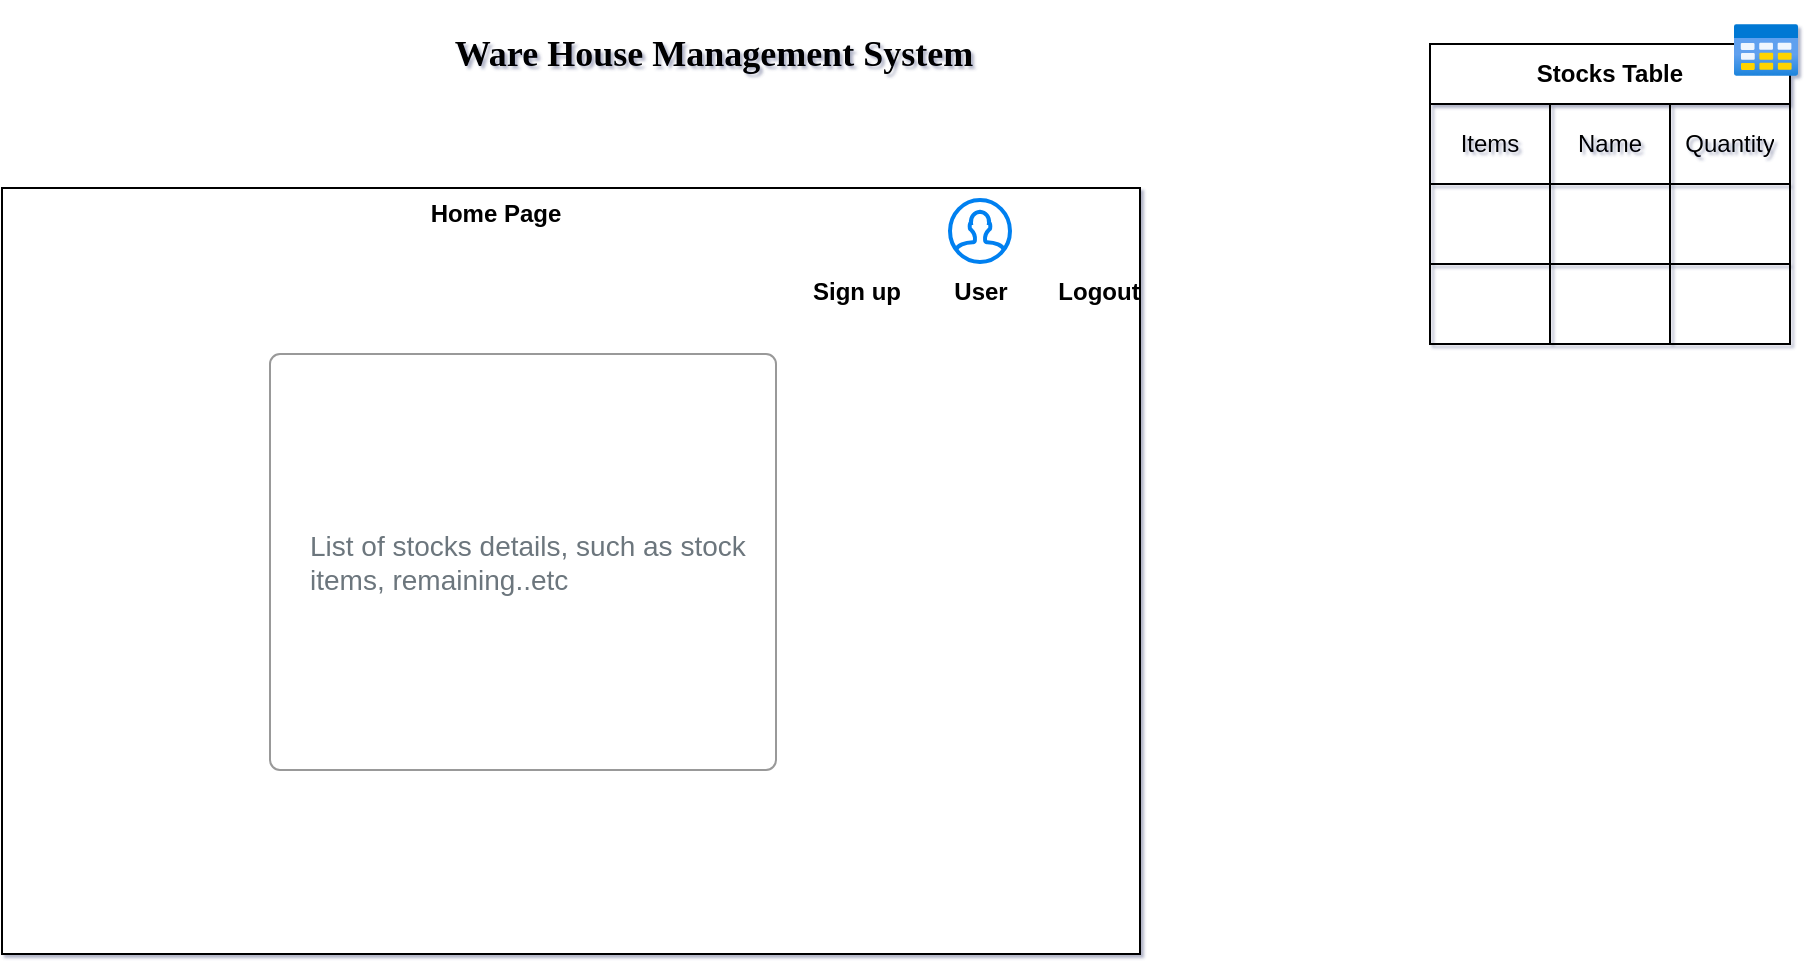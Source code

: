<mxfile version="13.7.6" type="github">
  <diagram id="TxHyAeO_EKfuF_f0Z2-m" name="Page-1">
    <mxGraphModel dx="1380" dy="1780" grid="0" gridSize="10" guides="1" tooltips="1" connect="1" arrows="1" fold="1" page="0" pageScale="1" pageWidth="850" pageHeight="1100" math="0" shadow="1">
      <root>
        <mxCell id="0" />
        <mxCell id="1" parent="0" />
        <mxCell id="dDEmxANPjncLgGkzcphi-1" value="&lt;h2&gt;&lt;font face=&quot;Times New Roman&quot; style=&quot;font-size: 18px&quot;&gt;Ware House Management System&lt;/font&gt;&lt;/h2&gt;" style="text;html=1;strokeColor=none;fillColor=none;align=center;verticalAlign=middle;whiteSpace=wrap;rounded=0;" vertex="1" parent="1">
          <mxGeometry x="181" y="-877" width="290" height="20" as="geometry" />
        </mxCell>
        <mxCell id="dDEmxANPjncLgGkzcphi-2" value="" style="shape=image;html=1;verticalAlign=top;verticalLabelPosition=bottom;labelBackgroundColor=#ffffff;imageAspect=0;aspect=fixed;image=https://cdn3.iconfinder.com/data/icons/shopping-and-retail-15/512/Market-128.png" vertex="1" parent="1">
          <mxGeometry x="464" y="-894" width="50" height="50" as="geometry" />
        </mxCell>
        <mxCell id="dDEmxANPjncLgGkzcphi-3" value="Stocks Table" style="shape=table;html=1;whiteSpace=wrap;startSize=30;container=1;collapsible=0;childLayout=tableLayout;fontStyle=1;align=center;" vertex="1" parent="1">
          <mxGeometry x="684" y="-872" width="180" height="150" as="geometry" />
        </mxCell>
        <mxCell id="dDEmxANPjncLgGkzcphi-4" value="" style="shape=partialRectangle;html=1;whiteSpace=wrap;collapsible=0;dropTarget=0;pointerEvents=0;fillColor=none;top=0;left=0;bottom=0;right=0;points=[[0,0.5],[1,0.5]];portConstraint=eastwest;" vertex="1" parent="dDEmxANPjncLgGkzcphi-3">
          <mxGeometry y="30" width="180" height="40" as="geometry" />
        </mxCell>
        <mxCell id="dDEmxANPjncLgGkzcphi-5" value="Items" style="shape=partialRectangle;html=1;whiteSpace=wrap;connectable=0;fillColor=none;top=0;left=0;bottom=0;right=0;overflow=hidden;" vertex="1" parent="dDEmxANPjncLgGkzcphi-4">
          <mxGeometry width="60" height="40" as="geometry" />
        </mxCell>
        <mxCell id="dDEmxANPjncLgGkzcphi-6" value="Name" style="shape=partialRectangle;html=1;whiteSpace=wrap;connectable=0;fillColor=none;top=0;left=0;bottom=0;right=0;overflow=hidden;" vertex="1" parent="dDEmxANPjncLgGkzcphi-4">
          <mxGeometry x="60" width="60" height="40" as="geometry" />
        </mxCell>
        <mxCell id="dDEmxANPjncLgGkzcphi-7" value="Quantity" style="shape=partialRectangle;html=1;whiteSpace=wrap;connectable=0;fillColor=none;top=0;left=0;bottom=0;right=0;overflow=hidden;" vertex="1" parent="dDEmxANPjncLgGkzcphi-4">
          <mxGeometry x="120" width="60" height="40" as="geometry" />
        </mxCell>
        <mxCell id="dDEmxANPjncLgGkzcphi-8" value="" style="shape=partialRectangle;html=1;whiteSpace=wrap;collapsible=0;dropTarget=0;pointerEvents=0;fillColor=none;top=0;left=0;bottom=0;right=0;points=[[0,0.5],[1,0.5]];portConstraint=eastwest;" vertex="1" parent="dDEmxANPjncLgGkzcphi-3">
          <mxGeometry y="70" width="180" height="40" as="geometry" />
        </mxCell>
        <mxCell id="dDEmxANPjncLgGkzcphi-9" value="" style="shape=partialRectangle;html=1;whiteSpace=wrap;connectable=0;fillColor=none;top=0;left=0;bottom=0;right=0;overflow=hidden;" vertex="1" parent="dDEmxANPjncLgGkzcphi-8">
          <mxGeometry width="60" height="40" as="geometry" />
        </mxCell>
        <mxCell id="dDEmxANPjncLgGkzcphi-10" value="" style="shape=partialRectangle;html=1;whiteSpace=wrap;connectable=0;fillColor=none;top=0;left=0;bottom=0;right=0;overflow=hidden;" vertex="1" parent="dDEmxANPjncLgGkzcphi-8">
          <mxGeometry x="60" width="60" height="40" as="geometry" />
        </mxCell>
        <mxCell id="dDEmxANPjncLgGkzcphi-11" value="" style="shape=partialRectangle;html=1;whiteSpace=wrap;connectable=0;fillColor=none;top=0;left=0;bottom=0;right=0;overflow=hidden;" vertex="1" parent="dDEmxANPjncLgGkzcphi-8">
          <mxGeometry x="120" width="60" height="40" as="geometry" />
        </mxCell>
        <mxCell id="dDEmxANPjncLgGkzcphi-12" value="" style="shape=partialRectangle;html=1;whiteSpace=wrap;collapsible=0;dropTarget=0;pointerEvents=0;fillColor=none;top=0;left=0;bottom=0;right=0;points=[[0,0.5],[1,0.5]];portConstraint=eastwest;" vertex="1" parent="dDEmxANPjncLgGkzcphi-3">
          <mxGeometry y="110" width="180" height="40" as="geometry" />
        </mxCell>
        <mxCell id="dDEmxANPjncLgGkzcphi-13" value="" style="shape=partialRectangle;html=1;whiteSpace=wrap;connectable=0;fillColor=none;top=0;left=0;bottom=0;right=0;overflow=hidden;" vertex="1" parent="dDEmxANPjncLgGkzcphi-12">
          <mxGeometry width="60" height="40" as="geometry" />
        </mxCell>
        <mxCell id="dDEmxANPjncLgGkzcphi-14" value="" style="shape=partialRectangle;html=1;whiteSpace=wrap;connectable=0;fillColor=none;top=0;left=0;bottom=0;right=0;overflow=hidden;" vertex="1" parent="dDEmxANPjncLgGkzcphi-12">
          <mxGeometry x="60" width="60" height="40" as="geometry" />
        </mxCell>
        <mxCell id="dDEmxANPjncLgGkzcphi-15" value="" style="shape=partialRectangle;html=1;whiteSpace=wrap;connectable=0;fillColor=none;top=0;left=0;bottom=0;right=0;overflow=hidden;" vertex="1" parent="dDEmxANPjncLgGkzcphi-12">
          <mxGeometry x="120" width="60" height="40" as="geometry" />
        </mxCell>
        <mxCell id="dDEmxANPjncLgGkzcphi-16" value="" style="aspect=fixed;html=1;points=[];align=center;image;fontSize=12;image=img/lib/azure2/general/Table.svg;" vertex="1" parent="1">
          <mxGeometry x="836" y="-882" width="32" height="26" as="geometry" />
        </mxCell>
        <mxCell id="dDEmxANPjncLgGkzcphi-17" value="" style="verticalLabelPosition=bottom;verticalAlign=top;html=1;shape=mxgraph.basic.rect;fillColor2=none;strokeWidth=1;size=20;indent=5;" vertex="1" parent="1">
          <mxGeometry x="-30" y="-800" width="569" height="383" as="geometry" />
        </mxCell>
        <mxCell id="dDEmxANPjncLgGkzcphi-18" value="" style="shape=image;html=1;verticalAlign=top;verticalLabelPosition=bottom;labelBackgroundColor=#ffffff;imageAspect=0;aspect=fixed;image=https://cdn4.iconfinder.com/data/icons/basic-ui-2-line/32/house-home-main-menu-start-building-128.png" vertex="1" parent="1">
          <mxGeometry x="-16" y="-794" width="32" height="32" as="geometry" />
        </mxCell>
        <mxCell id="dDEmxANPjncLgGkzcphi-19" value="" style="html=1;verticalLabelPosition=bottom;align=center;labelBackgroundColor=#ffffff;verticalAlign=top;strokeWidth=2;strokeColor=#0080F0;shadow=0;dashed=0;shape=mxgraph.ios7.icons.user;" vertex="1" parent="1">
          <mxGeometry x="444" y="-794" width="30" height="31" as="geometry" />
        </mxCell>
        <mxCell id="dDEmxANPjncLgGkzcphi-20" value="" style="shape=image;html=1;verticalAlign=top;verticalLabelPosition=bottom;labelBackgroundColor=#ffffff;imageAspect=0;aspect=fixed;image=https://cdn1.iconfinder.com/data/icons/essentials-pack/96/login_enter_sign_in_input_access-128.png" vertex="1" parent="1">
          <mxGeometry x="502" y="-797" width="27" height="27" as="geometry" />
        </mxCell>
        <mxCell id="dDEmxANPjncLgGkzcphi-21" value="" style="shape=image;html=1;verticalAlign=top;verticalLabelPosition=bottom;labelBackgroundColor=#ffffff;imageAspect=0;aspect=fixed;image=https://cdn4.iconfinder.com/data/icons/thefreeforty/30/thefreeforty_register-128.png" vertex="1" parent="1">
          <mxGeometry x="379" y="-797" width="37" height="37" as="geometry" />
        </mxCell>
        <mxCell id="dDEmxANPjncLgGkzcphi-22" value="&lt;b&gt;Home Page&lt;/b&gt;" style="text;html=1;strokeColor=none;fillColor=none;align=center;verticalAlign=middle;whiteSpace=wrap;rounded=0;" vertex="1" parent="1">
          <mxGeometry x="166" y="-797" width="102" height="20" as="geometry" />
        </mxCell>
        <mxCell id="dDEmxANPjncLgGkzcphi-23" value="&lt;b&gt;Sign up&lt;/b&gt;" style="text;html=1;strokeColor=none;fillColor=none;align=center;verticalAlign=middle;whiteSpace=wrap;rounded=0;" vertex="1" parent="1">
          <mxGeometry x="372" y="-754" width="51" height="12" as="geometry" />
        </mxCell>
        <mxCell id="dDEmxANPjncLgGkzcphi-24" value="&lt;b&gt;User&lt;/b&gt;" style="text;html=1;strokeColor=none;fillColor=none;align=center;verticalAlign=middle;whiteSpace=wrap;rounded=0;" vertex="1" parent="1">
          <mxGeometry x="433.5" y="-754" width="51" height="12" as="geometry" />
        </mxCell>
        <mxCell id="dDEmxANPjncLgGkzcphi-25" value="&lt;b&gt;Logout&lt;/b&gt;" style="text;html=1;strokeColor=none;fillColor=none;align=center;verticalAlign=middle;whiteSpace=wrap;rounded=0;" vertex="1" parent="1">
          <mxGeometry x="493" y="-754" width="51" height="12" as="geometry" />
        </mxCell>
        <mxCell id="dDEmxANPjncLgGkzcphi-26" value="List of stocks details, such as stock items, remaining..etc" style="html=1;shadow=0;dashed=0;shape=mxgraph.bootstrap.rrect;rSize=5;strokeColor=#999999;strokeWidth=1;fillColor=#FFFFFF;fontColor=#6C767D;whiteSpace=wrap;align=left;verticalAlign=middle;spacingLeft=10;fontSize=14;spacing=10;" vertex="1" parent="1">
          <mxGeometry x="104" y="-717" width="253" height="208" as="geometry" />
        </mxCell>
      </root>
    </mxGraphModel>
  </diagram>
</mxfile>
